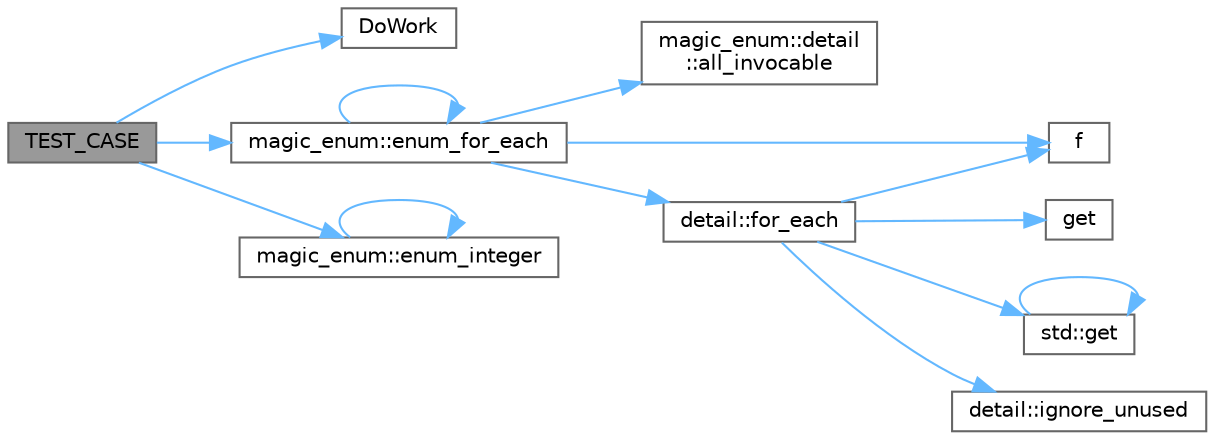 digraph "TEST_CASE"
{
 // LATEX_PDF_SIZE
  bgcolor="transparent";
  edge [fontname=Helvetica,fontsize=10,labelfontname=Helvetica,labelfontsize=10];
  node [fontname=Helvetica,fontsize=10,shape=box,height=0.2,width=0.4];
  rankdir="LR";
  Node1 [id="Node000001",label="TEST_CASE",height=0.2,width=0.4,color="gray40", fillcolor="grey60", style="filled", fontcolor="black",tooltip=" "];
  Node1 -> Node2 [id="edge14_Node000001_Node000002",color="steelblue1",style="solid",tooltip=" "];
  Node2 [id="Node000002",label="DoWork",height=0.2,width=0.4,color="grey40", fillcolor="white", style="filled",URL="$test_8cpp.html#a8e27ab5c101872951a4ddc49392dd255",tooltip=" "];
  Node1 -> Node3 [id="edge15_Node000001_Node000003",color="steelblue1",style="solid",tooltip=" "];
  Node3 [id="Node000003",label="magic_enum::enum_for_each",height=0.2,width=0.4,color="grey40", fillcolor="white", style="filled",URL="$namespacemagic__enum.html#a67d78ba0e9d5ec9e12c4ed62566f4624",tooltip=" "];
  Node3 -> Node4 [id="edge16_Node000003_Node000004",color="steelblue1",style="solid",tooltip=" "];
  Node4 [id="Node000004",label="magic_enum::detail\l::all_invocable",height=0.2,width=0.4,color="grey40", fillcolor="white", style="filled",URL="$namespacemagic__enum_1_1detail.html#a1a7ef77653e01939ee7d40b225f885e7",tooltip=" "];
  Node3 -> Node3 [id="edge17_Node000003_Node000003",color="steelblue1",style="solid",tooltip=" "];
  Node3 -> Node5 [id="edge18_Node000003_Node000005",color="steelblue1",style="solid",tooltip=" "];
  Node5 [id="Node000005",label="f",height=0.2,width=0.4,color="grey40", fillcolor="white", style="filled",URL="$cxx11__tensor__map_8cpp.html#a7f507fea02198f6cb81c86640c7b1a4e",tooltip=" "];
  Node3 -> Node6 [id="edge19_Node000003_Node000006",color="steelblue1",style="solid",tooltip=" "];
  Node6 [id="Node000006",label="detail::for_each",height=0.2,width=0.4,color="grey40", fillcolor="white", style="filled",URL="$namespacedetail.html#a526368839e35eb3302e7fa7109feffc6",tooltip=" "];
  Node6 -> Node5 [id="edge20_Node000006_Node000005",color="steelblue1",style="solid",tooltip=" "];
  Node6 -> Node7 [id="edge21_Node000006_Node000007",color="steelblue1",style="solid",tooltip=" "];
  Node7 [id="Node000007",label="get",height=0.2,width=0.4,color="grey40", fillcolor="white", style="filled",URL="$stdlist__overload_8cpp.html#a120a90058439faee14791b33f94c0693",tooltip=" "];
  Node6 -> Node8 [id="edge22_Node000006_Node000008",color="steelblue1",style="solid",tooltip=" "];
  Node8 [id="Node000008",label="std::get",height=0.2,width=0.4,color="grey40", fillcolor="white", style="filled",URL="$namespacestd.html#aae41d8280b7ccc3f0e0a0be2dab21c8f",tooltip="Gets an element by index."];
  Node8 -> Node8 [id="edge23_Node000008_Node000008",color="steelblue1",style="solid",tooltip=" "];
  Node6 -> Node9 [id="edge24_Node000006_Node000009",color="steelblue1",style="solid",tooltip=" "];
  Node9 [id="Node000009",label="detail::ignore_unused",height=0.2,width=0.4,color="grey40", fillcolor="white", style="filled",URL="$namespacedetail.html#a1fe84ebaf96215ce0665d95b3124c2df",tooltip=" "];
  Node1 -> Node10 [id="edge25_Node000001_Node000010",color="steelblue1",style="solid",tooltip=" "];
  Node10 [id="Node000010",label="magic_enum::enum_integer",height=0.2,width=0.4,color="grey40", fillcolor="white", style="filled",URL="$namespacemagic__enum.html#ade01fb0592474d567946033d3fa9a8b6",tooltip=" "];
  Node10 -> Node10 [id="edge26_Node000010_Node000010",color="steelblue1",style="solid",tooltip=" "];
}
